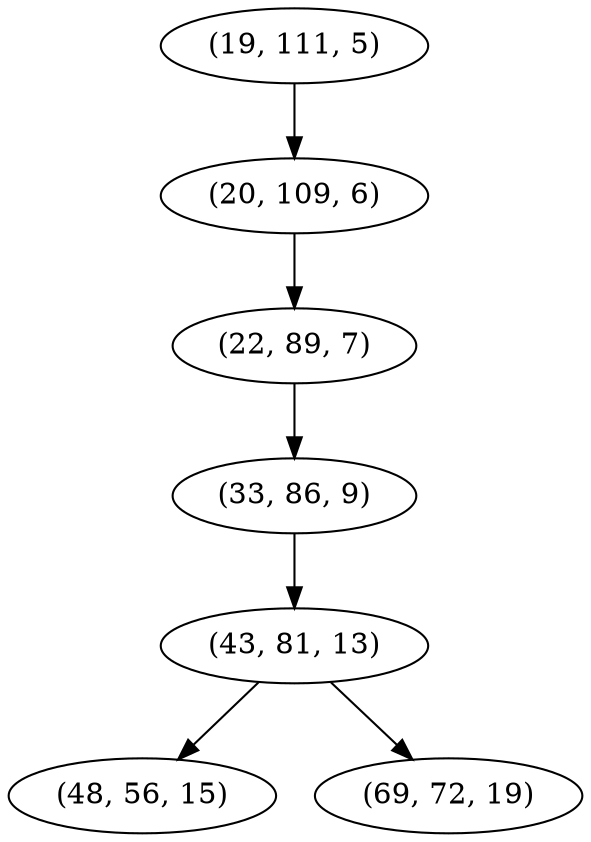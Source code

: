 digraph tree {
    "(19, 111, 5)";
    "(20, 109, 6)";
    "(22, 89, 7)";
    "(33, 86, 9)";
    "(43, 81, 13)";
    "(48, 56, 15)";
    "(69, 72, 19)";
    "(19, 111, 5)" -> "(20, 109, 6)";
    "(20, 109, 6)" -> "(22, 89, 7)";
    "(22, 89, 7)" -> "(33, 86, 9)";
    "(33, 86, 9)" -> "(43, 81, 13)";
    "(43, 81, 13)" -> "(48, 56, 15)";
    "(43, 81, 13)" -> "(69, 72, 19)";
}
